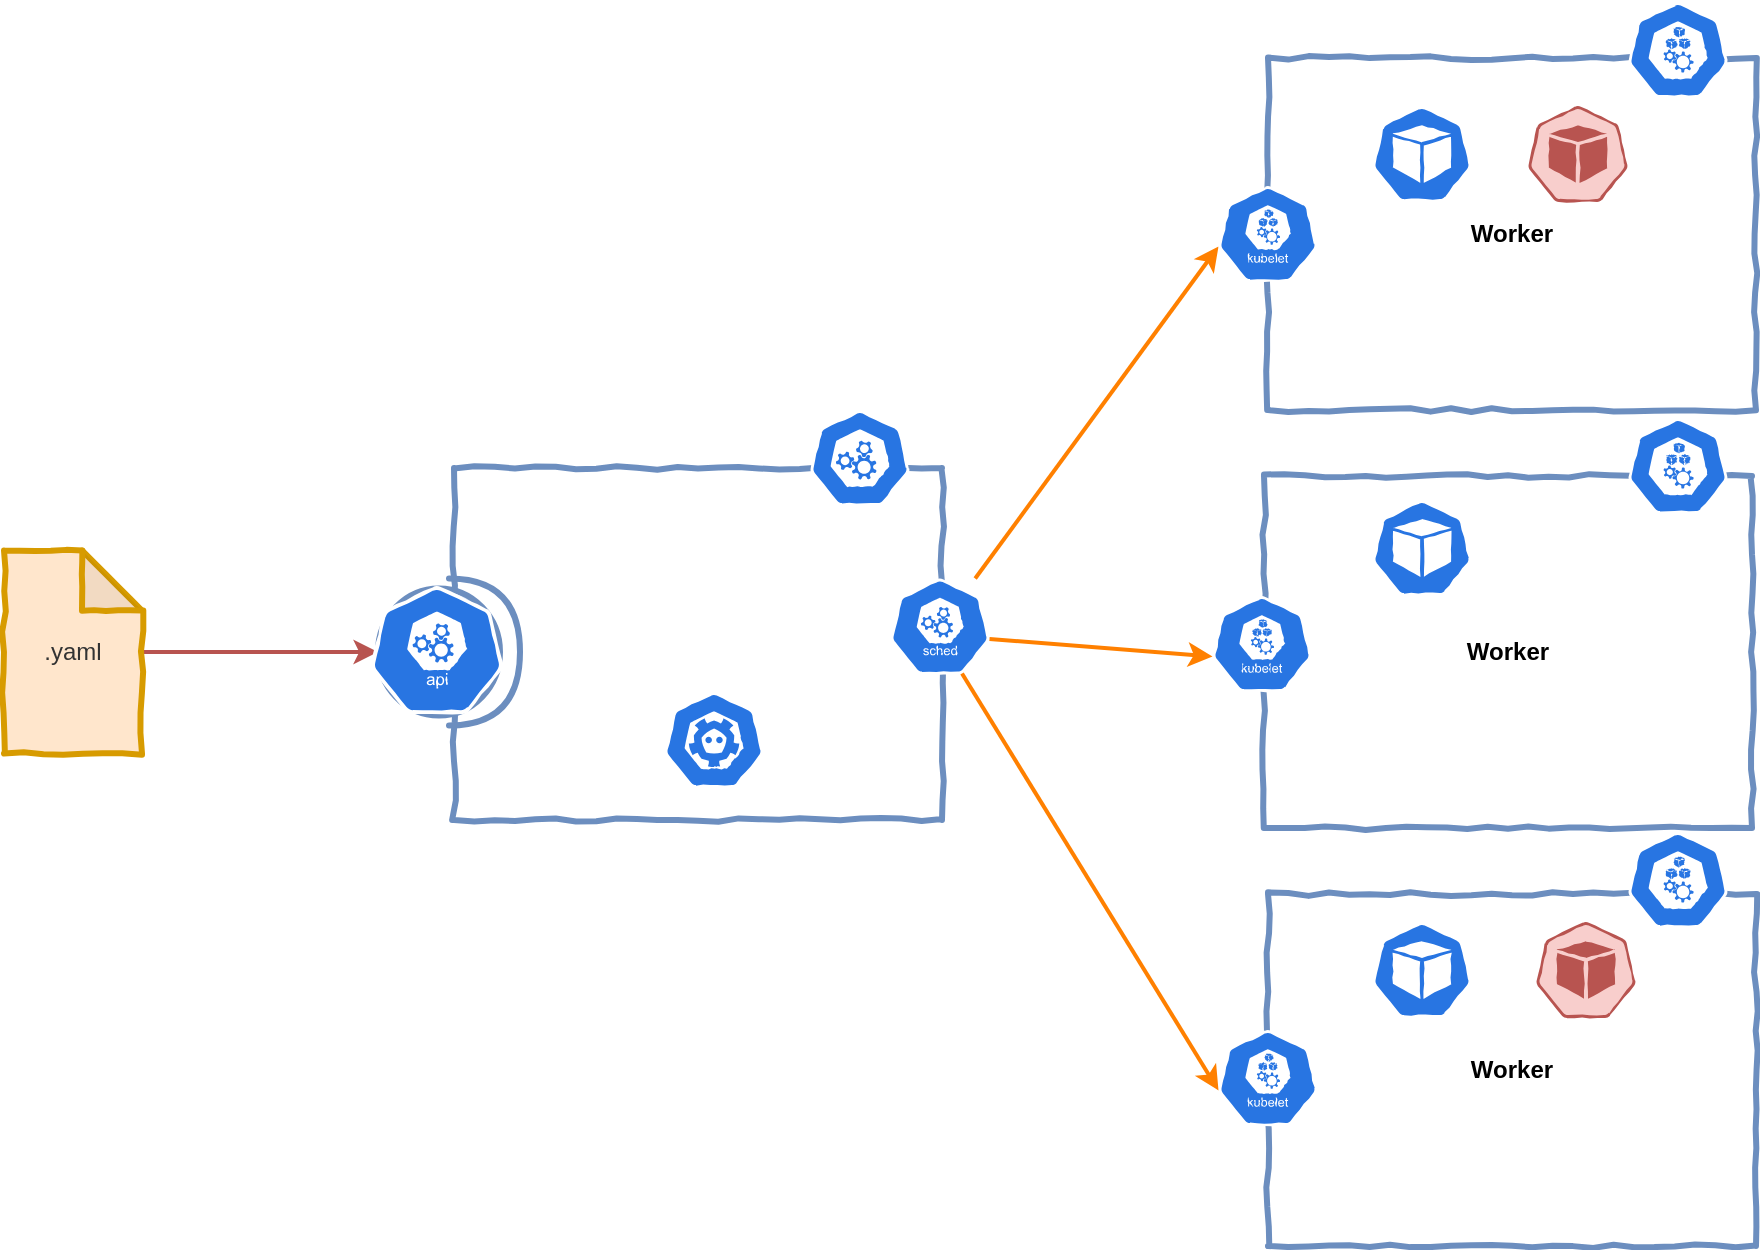 <mxfile version="12.8.8" type="github">
  <diagram id="sylalVcgzMzVZW4ac6Ib" name="Page-1">
    <mxGraphModel dx="983" dy="526" grid="0" gridSize="10" guides="1" tooltips="1" connect="1" arrows="1" fold="1" page="1" pageScale="1" pageWidth="1100" pageHeight="850" background="none" math="0" shadow="0">
      <root>
        <mxCell id="0" />
        <mxCell id="1" parent="0" />
        <mxCell id="zhEII75TTDP8HIT-S5k--1" value="&lt;b&gt;Worker&lt;/b&gt;" style="rounded=0;whiteSpace=wrap;html=1;comic=1;strokeWidth=3;fillColor=none;strokeColor=#6c8ebf;" vertex="1" parent="1">
          <mxGeometry x="719" y="197" width="244" height="176" as="geometry" />
        </mxCell>
        <mxCell id="zhEII75TTDP8HIT-S5k--4" value="" style="rounded=0;whiteSpace=wrap;html=1;comic=1;strokeWidth=3;fillColor=none;strokeColor=#6c8ebf;" vertex="1" parent="1">
          <mxGeometry x="312" y="402" width="244" height="176" as="geometry" />
        </mxCell>
        <mxCell id="zhEII75TTDP8HIT-S5k--7" value="" style="rounded=0;orthogonalLoop=1;jettySize=auto;html=1;entryX=0;entryY=0.5;entryDx=0;entryDy=0;fillColor=#f8cecc;strokeColor=#b85450;strokeWidth=2;entryPerimeter=0;" edge="1" parent="1" source="zhEII75TTDP8HIT-S5k--5" target="zhEII75TTDP8HIT-S5k--8">
          <mxGeometry relative="1" as="geometry">
            <mxPoint x="373" y="357.5" as="targetPoint" />
          </mxGeometry>
        </mxCell>
        <mxCell id="zhEII75TTDP8HIT-S5k--5" value="&lt;font color=&quot;#333333&quot;&gt;.yaml&lt;/font&gt;" style="shape=note;whiteSpace=wrap;html=1;backgroundOutline=1;darkOpacity=0.05;comic=1;strokeWidth=3;fillColor=#ffe6cc;strokeColor=#d79b00;" vertex="1" parent="1">
          <mxGeometry x="87" y="443.25" width="69" height="101.5" as="geometry" />
        </mxCell>
        <mxCell id="zhEII75TTDP8HIT-S5k--8" value="" style="shape=providedRequiredInterface;html=1;verticalLabelPosition=bottom;comic=1;strokeColor=#6c8ebf;strokeWidth=3;fillColor=#dae8fc;" vertex="1" parent="1">
          <mxGeometry x="274" y="457.25" width="71" height="73.5" as="geometry" />
        </mxCell>
        <mxCell id="zhEII75TTDP8HIT-S5k--9" value="&lt;b&gt;Worker&lt;/b&gt;" style="rounded=0;whiteSpace=wrap;html=1;comic=1;strokeWidth=3;fillColor=none;strokeColor=#6c8ebf;" vertex="1" parent="1">
          <mxGeometry x="717" y="406" width="244" height="176" as="geometry" />
        </mxCell>
        <mxCell id="zhEII75TTDP8HIT-S5k--10" value="&lt;b&gt;Worker&lt;/b&gt;" style="rounded=0;whiteSpace=wrap;html=1;comic=1;strokeWidth=3;fillColor=none;strokeColor=#6c8ebf;" vertex="1" parent="1">
          <mxGeometry x="719" y="615" width="244" height="176" as="geometry" />
        </mxCell>
        <mxCell id="zhEII75TTDP8HIT-S5k--11" value="" style="html=1;dashed=0;whitespace=wrap;fillColor=#2875E2;strokeColor=#ffffff;points=[[0.005,0.63,0],[0.1,0.2,0],[0.9,0.2,0],[0.5,0,0],[0.995,0.63,0],[0.72,0.99,0],[0.5,1,0],[0.28,0.99,0]];shape=mxgraph.kubernetes.icon;prIcon=etcd;comic=1;" vertex="1" parent="1">
          <mxGeometry x="417" y="514" width="50" height="48" as="geometry" />
        </mxCell>
        <mxCell id="zhEII75TTDP8HIT-S5k--22" value="" style="edgeStyle=none;rounded=0;orthogonalLoop=1;jettySize=auto;html=1;strokeWidth=2;entryX=0.005;entryY=0.63;entryDx=0;entryDy=0;entryPerimeter=0;strokeColor=#FF8000;" edge="1" parent="1" source="zhEII75TTDP8HIT-S5k--12" target="zhEII75TTDP8HIT-S5k--14">
          <mxGeometry relative="1" as="geometry">
            <mxPoint x="698" y="287" as="targetPoint" />
          </mxGeometry>
        </mxCell>
        <mxCell id="zhEII75TTDP8HIT-S5k--12" value="" style="html=1;dashed=0;whitespace=wrap;fillColor=#2875E2;strokeColor=#ffffff;points=[[0.005,0.63,0],[0.1,0.2,0],[0.9,0.2,0],[0.5,0,0],[0.995,0.63,0],[0.72,0.99,0],[0.5,1,0],[0.28,0.99,0]];shape=mxgraph.kubernetes.icon;prIcon=sched;comic=1;" vertex="1" parent="1">
          <mxGeometry x="530" y="457.25" width="50" height="48" as="geometry" />
        </mxCell>
        <mxCell id="zhEII75TTDP8HIT-S5k--13" value="" style="html=1;dashed=0;whitespace=wrap;fillColor=#2875E2;strokeColor=#ffffff;points=[[0.005,0.63,0],[0.1,0.2,0],[0.9,0.2,0],[0.5,0,0],[0.995,0.63,0],[0.72,0.99,0],[0.5,1,0],[0.28,0.99,0]];shape=mxgraph.kubernetes.icon;prIcon=node;comic=1;" vertex="1" parent="1">
          <mxGeometry x="899" y="169" width="50" height="48" as="geometry" />
        </mxCell>
        <mxCell id="zhEII75TTDP8HIT-S5k--14" value="" style="html=1;dashed=0;whitespace=wrap;fillColor=#2875E2;strokeColor=#ffffff;points=[[0.005,0.63,0],[0.1,0.2,0],[0.9,0.2,0],[0.5,0,0],[0.995,0.63,0],[0.72,0.99,0],[0.5,1,0],[0.28,0.99,0]];shape=mxgraph.kubernetes.icon;prIcon=kubelet;comic=1;" vertex="1" parent="1">
          <mxGeometry x="694" y="261" width="50" height="48" as="geometry" />
        </mxCell>
        <mxCell id="zhEII75TTDP8HIT-S5k--15" value="" style="html=1;dashed=0;whitespace=wrap;fillColor=#2875E2;strokeColor=#ffffff;points=[[0.005,0.63,0],[0.1,0.2,0],[0.9,0.2,0],[0.5,0,0],[0.995,0.63,0],[0.72,0.99,0],[0.5,1,0],[0.28,0.99,0]];shape=mxgraph.kubernetes.icon;prIcon=kubelet;comic=1;" vertex="1" parent="1">
          <mxGeometry x="691" y="466" width="50" height="48" as="geometry" />
        </mxCell>
        <mxCell id="zhEII75TTDP8HIT-S5k--17" value="" style="html=1;dashed=0;whitespace=wrap;fillColor=#2875E2;strokeColor=#ffffff;points=[[0.005,0.63,0],[0.1,0.2,0],[0.9,0.2,0],[0.5,0,0],[0.995,0.63,0],[0.72,0.99,0],[0.5,1,0],[0.28,0.99,0]];shape=mxgraph.kubernetes.icon;prIcon=api;comic=1;" vertex="1" parent="1">
          <mxGeometry x="265" y="461" width="77" height="64" as="geometry" />
        </mxCell>
        <mxCell id="zhEII75TTDP8HIT-S5k--18" value="" style="html=1;dashed=0;whitespace=wrap;fillColor=#2875E2;strokeColor=#ffffff;points=[[0.005,0.63,0],[0.1,0.2,0],[0.9,0.2,0],[0.5,0,0],[0.995,0.63,0],[0.72,0.99,0],[0.5,1,0],[0.28,0.99,0]];shape=mxgraph.kubernetes.icon;prIcon=node;comic=1;" vertex="1" parent="1">
          <mxGeometry x="899" y="377" width="50" height="48" as="geometry" />
        </mxCell>
        <mxCell id="zhEII75TTDP8HIT-S5k--19" value="" style="html=1;dashed=0;whitespace=wrap;fillColor=#2875E2;strokeColor=#ffffff;points=[[0.005,0.63,0],[0.1,0.2,0],[0.9,0.2,0],[0.5,0,0],[0.995,0.63,0],[0.72,0.99,0],[0.5,1,0],[0.28,0.99,0]];shape=mxgraph.kubernetes.icon;prIcon=node;comic=1;" vertex="1" parent="1">
          <mxGeometry x="899" y="584" width="50" height="48" as="geometry" />
        </mxCell>
        <mxCell id="zhEII75TTDP8HIT-S5k--20" value="" style="html=1;dashed=0;whitespace=wrap;fillColor=#2875E2;strokeColor=#ffffff;points=[[0.005,0.63,0],[0.1,0.2,0],[0.9,0.2,0],[0.5,0,0],[0.995,0.63,0],[0.72,0.99,0],[0.5,1,0],[0.28,0.99,0]];shape=mxgraph.kubernetes.icon;prIcon=master;comic=1;" vertex="1" parent="1">
          <mxGeometry x="490" y="373" width="50" height="48" as="geometry" />
        </mxCell>
        <mxCell id="zhEII75TTDP8HIT-S5k--23" value="" style="edgeStyle=none;rounded=0;orthogonalLoop=1;jettySize=auto;html=1;strokeWidth=2;entryX=0.005;entryY=0.63;entryDx=0;entryDy=0;entryPerimeter=0;strokeColor=#FF8000;exitX=0.995;exitY=0.63;exitDx=0;exitDy=0;exitPerimeter=0;" edge="1" parent="1" source="zhEII75TTDP8HIT-S5k--12" target="zhEII75TTDP8HIT-S5k--15">
          <mxGeometry relative="1" as="geometry">
            <mxPoint x="586.595" y="432" as="sourcePoint" />
            <mxPoint x="704.25" y="301.24" as="targetPoint" />
          </mxGeometry>
        </mxCell>
        <mxCell id="zhEII75TTDP8HIT-S5k--24" value="" style="html=1;dashed=0;whitespace=wrap;fillColor=#2875E2;strokeColor=#ffffff;points=[[0.005,0.63,0],[0.1,0.2,0],[0.9,0.2,0],[0.5,0,0],[0.995,0.63,0],[0.72,0.99,0],[0.5,1,0],[0.28,0.99,0]];shape=mxgraph.kubernetes.icon;prIcon=kubelet;comic=1;" vertex="1" parent="1">
          <mxGeometry x="694" y="683" width="50" height="48" as="geometry" />
        </mxCell>
        <mxCell id="zhEII75TTDP8HIT-S5k--25" value="" style="edgeStyle=none;rounded=0;orthogonalLoop=1;jettySize=auto;html=1;strokeWidth=2;entryX=0.005;entryY=0.63;entryDx=0;entryDy=0;entryPerimeter=0;strokeColor=#FF8000;exitX=0.72;exitY=0.99;exitDx=0;exitDy=0;exitPerimeter=0;" edge="1" parent="1" source="zhEII75TTDP8HIT-S5k--12" target="zhEII75TTDP8HIT-S5k--24">
          <mxGeometry relative="1" as="geometry">
            <mxPoint x="589.75" y="462.24" as="sourcePoint" />
            <mxPoint x="701.25" y="506.24" as="targetPoint" />
          </mxGeometry>
        </mxCell>
        <mxCell id="zhEII75TTDP8HIT-S5k--28" value="" style="html=1;dashed=0;whitespace=wrap;fillColor=#2875E2;strokeColor=#ffffff;points=[[0.005,0.63,0],[0.1,0.2,0],[0.9,0.2,0],[0.5,0,0],[0.995,0.63,0],[0.72,0.99,0],[0.5,1,0],[0.28,0.99,0]];shape=mxgraph.kubernetes.icon;prIcon=pod;comic=1;" vertex="1" parent="1">
          <mxGeometry x="771" y="221" width="50" height="48" as="geometry" />
        </mxCell>
        <mxCell id="zhEII75TTDP8HIT-S5k--29" value="" style="html=1;dashed=0;whitespace=wrap;fillColor=#f8cecc;strokeColor=#b85450;points=[[0.005,0.63,0],[0.1,0.2,0],[0.9,0.2,0],[0.5,0,0],[0.995,0.63,0],[0.72,0.99,0],[0.5,1,0],[0.28,0.99,0]];shape=mxgraph.kubernetes.icon;prIcon=pod;comic=1;" vertex="1" parent="1">
          <mxGeometry x="849" y="221" width="50" height="48" as="geometry" />
        </mxCell>
        <mxCell id="zhEII75TTDP8HIT-S5k--30" value="" style="html=1;dashed=0;whitespace=wrap;fillColor=#f8cecc;strokeColor=#b85450;points=[[0.005,0.63,0],[0.1,0.2,0],[0.9,0.2,0],[0.5,0,0],[0.995,0.63,0],[0.72,0.99,0],[0.5,1,0],[0.28,0.99,0]];shape=mxgraph.kubernetes.icon;prIcon=pod;comic=1;" vertex="1" parent="1">
          <mxGeometry x="853" y="629" width="50" height="48" as="geometry" />
        </mxCell>
        <mxCell id="zhEII75TTDP8HIT-S5k--31" value="" style="html=1;dashed=0;whitespace=wrap;fillColor=#2875E2;strokeColor=#ffffff;points=[[0.005,0.63,0],[0.1,0.2,0],[0.9,0.2,0],[0.5,0,0],[0.995,0.63,0],[0.72,0.99,0],[0.5,1,0],[0.28,0.99,0]];shape=mxgraph.kubernetes.icon;prIcon=pod;comic=1;" vertex="1" parent="1">
          <mxGeometry x="771" y="418" width="50" height="48" as="geometry" />
        </mxCell>
        <mxCell id="zhEII75TTDP8HIT-S5k--32" value="" style="html=1;dashed=0;whitespace=wrap;fillColor=#2875E2;strokeColor=#ffffff;points=[[0.005,0.63,0],[0.1,0.2,0],[0.9,0.2,0],[0.5,0,0],[0.995,0.63,0],[0.72,0.99,0],[0.5,1,0],[0.28,0.99,0]];shape=mxgraph.kubernetes.icon;prIcon=pod;comic=1;" vertex="1" parent="1">
          <mxGeometry x="771" y="629" width="50" height="48" as="geometry" />
        </mxCell>
      </root>
    </mxGraphModel>
  </diagram>
</mxfile>
